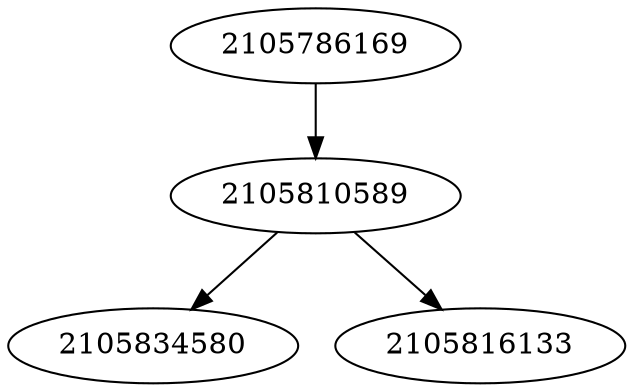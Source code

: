 strict digraph  {
2105786169;
2105834580;
2105816133;
2105810589;
2105786169 -> 2105810589;
2105810589 -> 2105834580;
2105810589 -> 2105816133;
}
